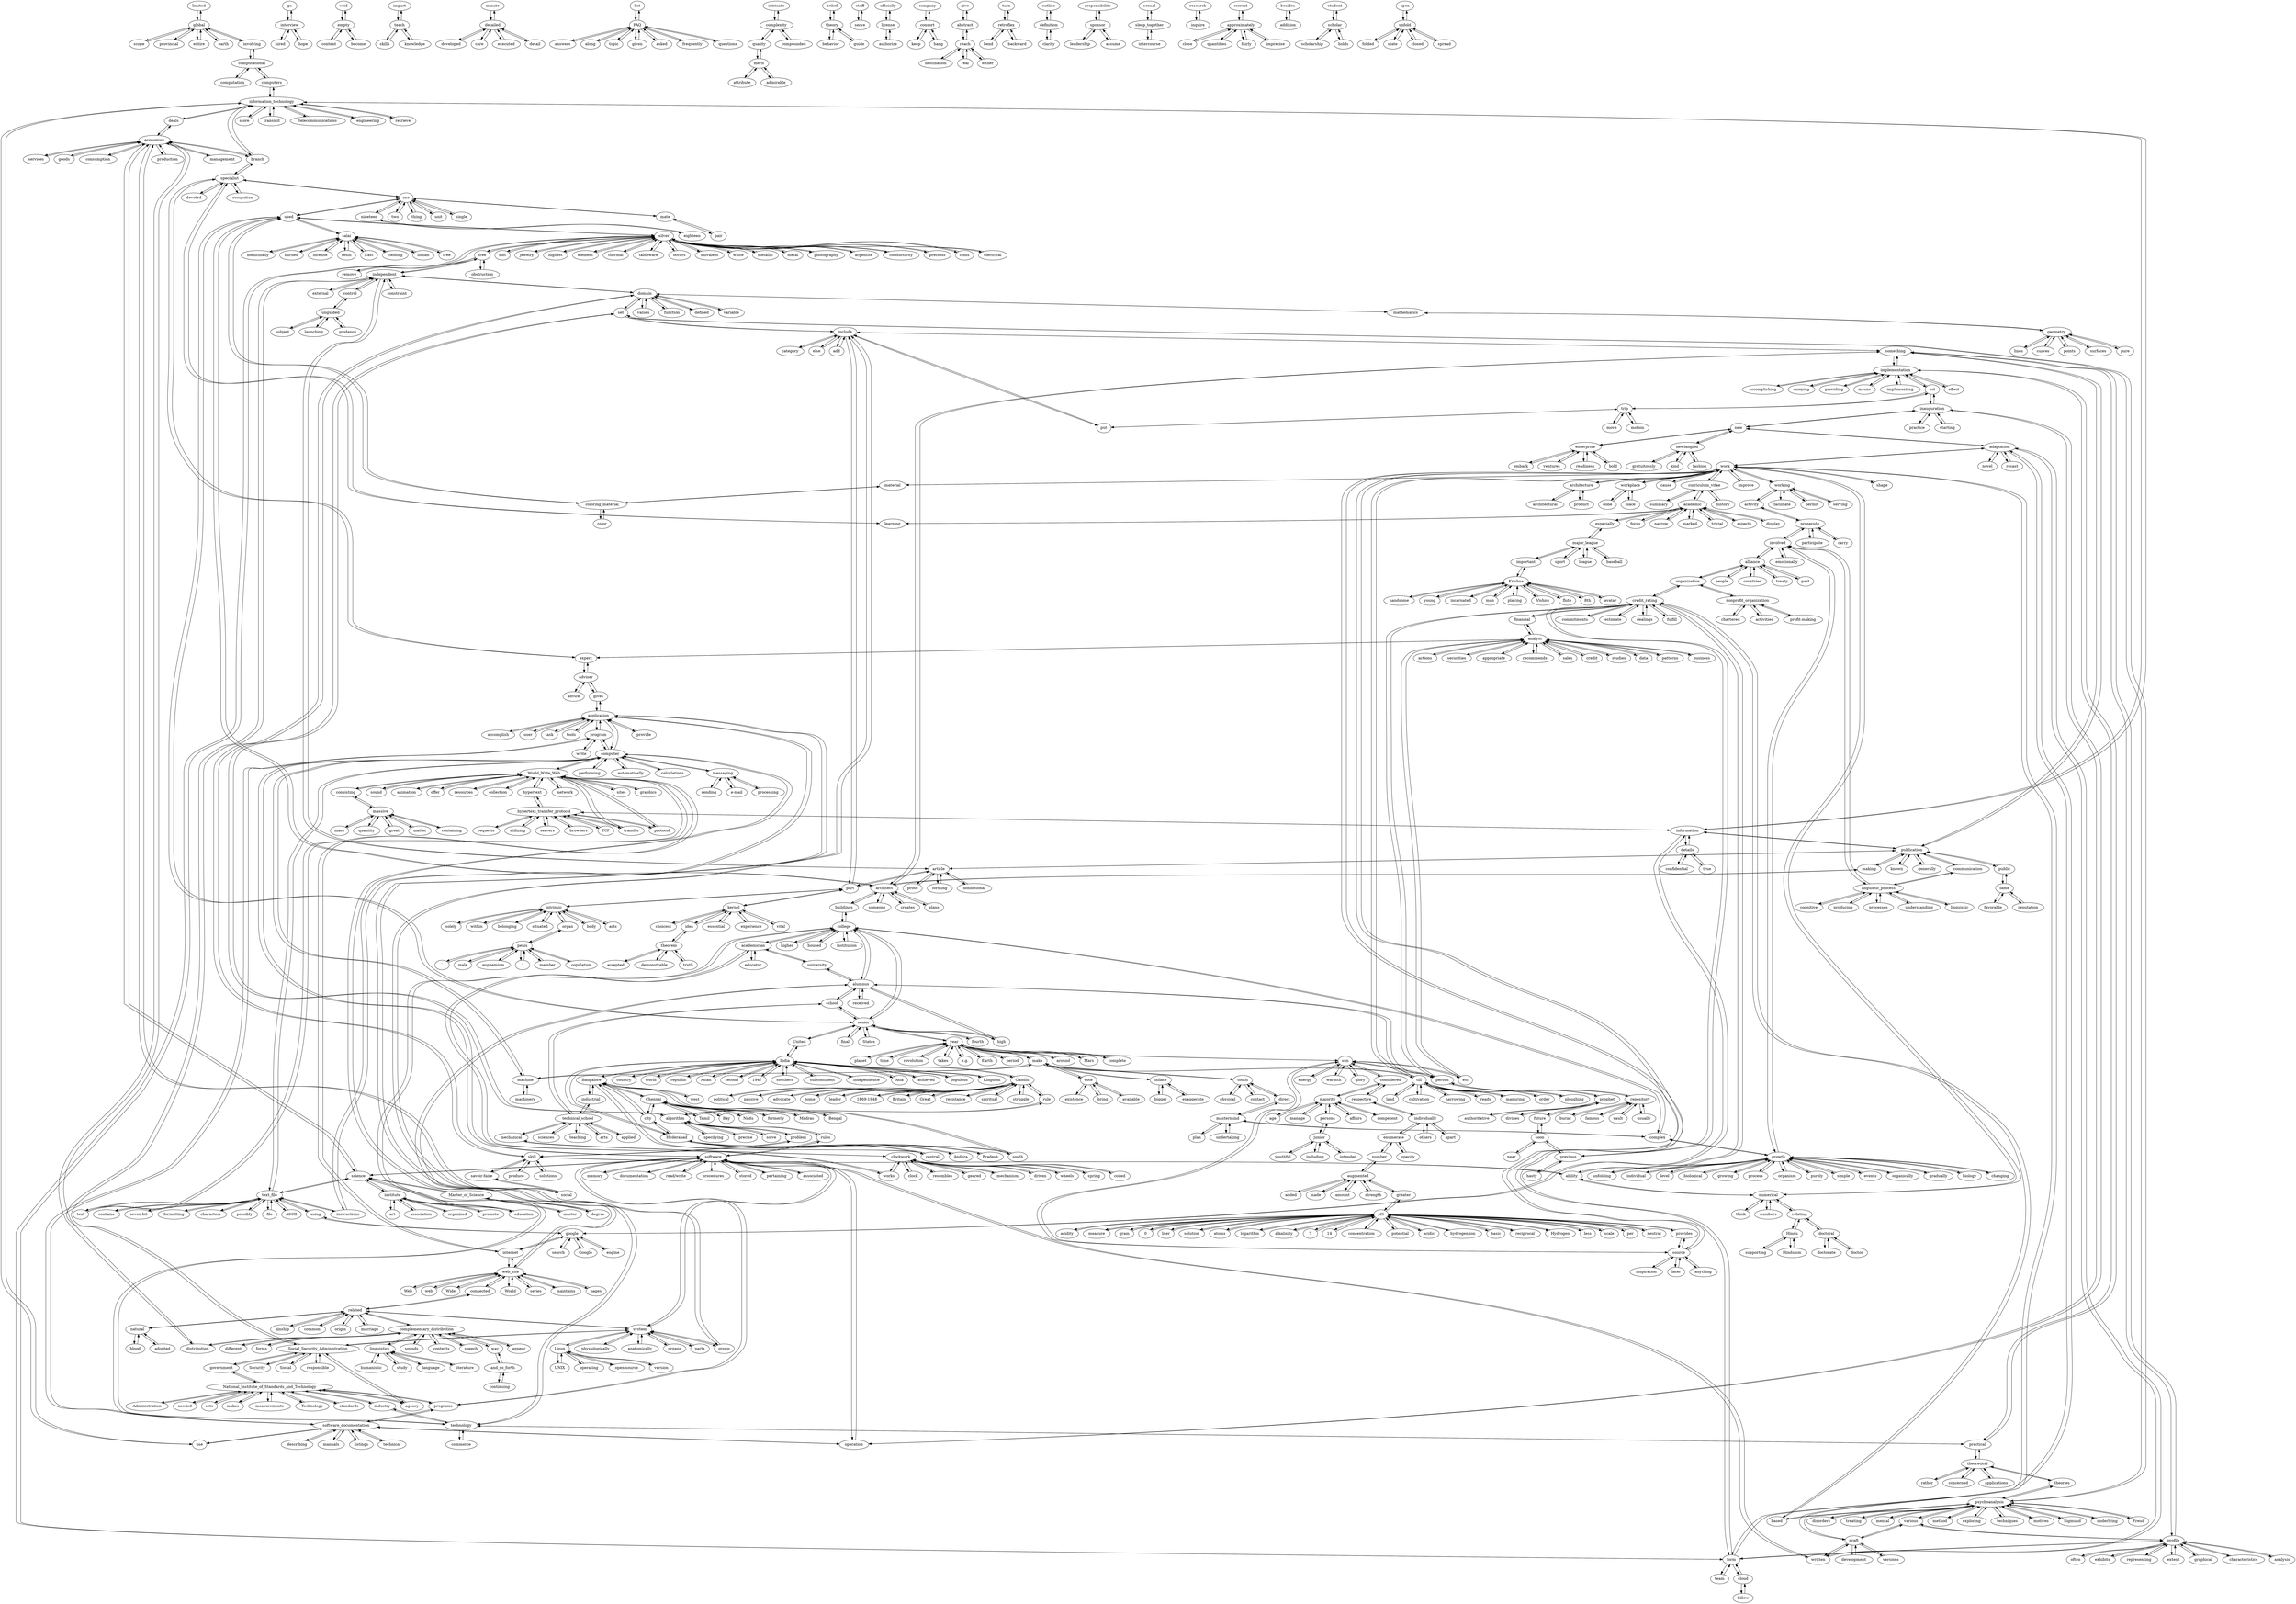 strict digraph  {
limited;
Madras;
global;
resistance;
Bengal;
obstruction;
browsers;
computation;
go;
devoted;
Chennai;
disorders;
producing;
concerned;
young;
0;
program;
teaching;
include;
resources;
activities;
belonging;
liter;
copulation;
confidential;
void;
impart;
focus;
embark;
divines;
minute;
treating;
"`";
school;
"open-source";
level;
skills;
list;
solution;
standards;
deals;
humanistic;
Master_of_Science;
team;
biological;
ASCII;
spiritual;
revolution;
direct;
intricate;
second;
East;
situated;
belief;
appear;
clock;
sun;
business;
version;
new;
staff;
officially;
public;
body;
specialist;
degree;
inauguration;
answers;
atoms;
baseball;
others;
along;
sending;
great;
Security;
ventures;
involved;
study;
economics;
experience;
credit;
amount;
social;
usually;
narrow;
studies;
authorize;
Hindu;
manage;
marked;
1947;
tools;
estimate;
cloud;
use;
takes;
working;
contains;
two;
cultivation;
memory;
scope;
harrowing;
theoretical;
company;
problem;
academician;
dealings;
carrying;
penis;
nineteen;
logarithm;
high;
consort;
science;
salai;
theories;
recast;
values;
resembles;
growing;
fulfill;
male;
numbers;
control;
computers;
"e.g.";
give;
process;
attribute;
organized;
incarnated;
topic;
ready;
nonfictional;
something;
Hinduism;
destination;
provincial;
respective;
complementary_distribution;
turn;
provide;
acts;
machine;
till;
vital;
pure;
interview;
profile;
product;
plans;
information;
advice;
southern;
different;
collection;
applications;
produce;
blood;
data;
man;
readiness;
natural;
outline;
adviser;
hasty;
documentation;
lines;
yielding;
element;
rather;
complexity;
responsibility;
specifying;
Linux;
playing;
euphemism;
serving;
developed;
hypertext;
move;
soon;
thermal;
alliance;
including;
existence;
linguistics;
group;
exhibits;
forms;
production;
World;
Tamil;
someone;
"savoir-faire";
greater;
entire;
alkalinity;
material;
Bay;
Social;
manuring;
silver;
bigger;
instructions;
undertaking;
university;
exaggerate;
India;
tableware;
subcontinent;
"read/write";
truth;
gratuitously;
physiologically;
individually;
burial;
domain;
financial;
mental;
independent;
series;
energy;
idea;
related;
Vishnu;
clockwork;
vote;
used;
sponsor;
year;
operation;
summary;
sexual;
intended;
category;
accomplish;
network;
"'";
quality;
research;
content;
method;
mate;
7;
internet;
cause;
correct;
independence;
common;
occurs;
theory;
housed;
maintains;
free;
geared;
struggle;
besides;
univalent;
put;
teach;
care;
definition;
bring;
language;
geometry;
prophet;
listings;
keep;
motion;
thing;
place;
massive;
transfer;
facilitate;
think;
south;
permit;
origin;
industrial;
student;
Administration;
number;
Asia;
one;
Indian;
done;
adopted;
enumerate;
carry;
sounds;
clarity;
open;
city;
given;
management;
publication;
achieved;
system;
approximately;
needed;
patterns;
draft;
calculations;
master;
inflate;
final;
store;
gives;
exploring;
serve;
part;
coloring_material;
unguided;
representing;
white;
specify;
kind;
14;
tree;
matter;
future;
architect;
doctorate;
providing;
anatomically;
fashion;
curves;
buildings;
concentration;
organs;
affairs;
strength;
newfangled;
person;
responsible;
mechanism;
metallic;
majority;
potential;
educator;
transmit;
populous;
techniques;
hypertext_transfer_protocol;
Nadu;
added;
medicinally;
flute;
reach;
hired;
connected;
Gandhi;
National_Institute_of_Standards_and_Technology;
billow;
services;
intrinsic;
pages;
known;
major_league;
Google;
especially;
considered;
supporting;
later;
metal;
order;
points;
linguistic_process;
Earth;
senior;
scholarship;
organism;
technical;
favorable;
precise;
Web;
technical_school;
text;
merit;
sites;
purely;
executed;
solutions;
participate;
earth;
trivial;
occupation;
Kingdom;
promote;
based;
knowledge;
implementation;
guidance;
folded;
state;
analyst;
hope;
prosecute;
"profit-making";
compounded;
means;
bend;
photography;
famous;
acidic;
procedures;
burned;
processes;
organ;
countries;
Pradesh;
remove;
consisting;
stored;
architecture;
activity;
argentite;
creates;
kernel;
set;
art;
"hydrogen-ion";
computer;
college;
information_technology;
close;
sport;
conductivity;
surfaces;
practice;
expert;
commitments;
TCP;
written;
various;
closed;
marriage;
Bangalore;
available;
ability;
institution;
subject;
implementing;
UNIX;
unfold;
competent;
article;
precious;
understanding;
holds;
improve;
league;
license;
solely;
parts;
incense;
etc;
workplace;
vault;
requests;
asked;
extent;
simple;
period;
"seven-bit";
adaptation;
alumnus;
pH;
telecommunications;
arts;
ploughing;
treaty;
addition;
west;
political;
spread;
motives;
basic;
linguistic;
utilizing;
warmth;
empty;
engine;
graphical;
received;
quantities;
search;
else;
external;
graphics;
applied;
commerce;
novel;
reciprocal;
contexts;
admirable;
engineering;
institute;
near;
formatting;
behavior;
country;
guide;
youthful;
characteristics;
eighteen;
Hydrogen;
prose;
choicest;
technology;
fame;
containing;
education;
doctor;
inquire;
make;
FAQ;
member;
complex;
speech;
physical;
events;
higher;
development;
fairly;
literature;
emotionally;
numerical;
hang;
effect;
driven;
persons;
chartered;
user;
characters;
frequently;
wheels;
organically;
task;
programs;
sleep_together;
agency;
analysis;
States;
academic;
contact;
solve;
machinery;
sets;
Sigmund;
organization;
kinship;
United;
protocol;
coins;
less;
sound;
actions;
shape;
underlying;
questions;
world;
touch;
skill;
previous;
web;
doctoral;
sciences;
web_site;
passive;
source;
add;
animation;
association;
theorem;
electrical;
"8th";
real;
Krishna;
pact;
aspects;
around;
government;
rules;
advocate;
possibly;
makes;
using;
accepted;
color;
apart;
cognitive;
performing;
resin;
securities;
history;
either;
become;
works;
soft;
essential;
making;
pertaining;
google;
learning;
people;
spring;
curriculum_vitae;
growth;
Mars;
home;
gradually;
scale;
describing;
jewelry;
fourth;
measurements;
per;
backward;
"e-mail";
unit;
provides;
leader;
avatar;
nonprofit_organization;
biology;
bold;
repository;
processing;
continuing;
accomplishing;
software_documentation;
leadership;
architectural;
relating;
Hyderabad;
changing;
goods;
central;
consumption;
anything;
constraint;
industry;
practical;
involving;
coiled;
act;
messaging;
automatically;
software;
"1869-1948";
computational;
formerly;
communication;
within;
demonstrable;
servers;
pair;
appropriate;
retrieve;
often;
credit_rating;
retroflex;
Andhra;
way;
inspiration;
launching;
function;
recommends;
complete;
form;
offer;
forming;
Freud;
neutral;
highest;
true;
junior;
handsome;
made;
operating;
glory;
versions;
planet;
Britain;
distribution;
display;
detailed;
unfolding;
associated;
acidity;
defined;
abstract;
measure;
sales;
single;
file;
plan;
work;
psychoanalysis;
trip;
gram;
and_so_forth;
authoritative;
Social_Security_Administration;
generally;
detail;
application;
reputation;
republic;
details;
branch;
mathematics;
manuals;
Wide;
Great;
text_file;
enterprise;
important;
Technology;
mechanical;
variable;
mastermind;
scholar;
land;
individual;
intercourse;
algorithm;
World_Wide_Web;
assume;
starting;
age;
rule;
write;
mass;
Asian;
time;
quantity;
imprecise;
augmented;
limited -> global;
Madras -> Chennai;
global -> limited;
global -> provincial;
global -> involving;
global -> scope;
global -> earth;
global -> entire;
resistance -> Gandhi;
Bengal -> Chennai;
obstruction -> free;
browsers -> hypertext_transfer_protocol;
computation -> computational;
go -> interview;
devoted -> specialist;
Chennai -> city;
Chennai -> formerly;
Chennai -> Madras;
Chennai -> Bay;
Chennai -> Bangalore;
Chennai -> Bengal;
Chennai -> Tamil;
Chennai -> Nadu;
disorders -> psychoanalysis;
producing -> linguistic_process;
concerned -> theoretical;
young -> Krishna;
0 -> pH;
program -> write;
program -> application;
program -> computer;
program -> software_documentation;
teaching -> technical_school;
include -> category;
include -> set;
include -> group;
include -> else;
include -> add;
include -> part;
include -> something;
include -> put;
resources -> World_Wide_Web;
activities -> nonprofit_organization;
belonging -> intrinsic;
liter -> pH;
copulation -> penis;
confidential -> details;
void -> empty;
impart -> teach;
focus -> academic;
embark -> enterprise;
divines -> prophet;
minute -> detailed;
treating -> psychoanalysis;
"`" -> penis;
school -> technical_school;
school -> senior;
school -> alumnus;
"open-source" -> Linux;
level -> growth;
skills -> teach;
list -> FAQ;
solution -> pH;
standards -> National_Institute_of_Standards_and_Technology;
deals -> economics;
deals -> information_technology;
humanistic -> linguistics;
Master_of_Science -> science;
Master_of_Science -> master;
Master_of_Science -> degree;
team -> form;
biological -> growth;
ASCII -> text_file;
spiritual -> Gandhi;
revolution -> year;
direct -> touch;
direct -> mastermind;
intricate -> complexity;
second -> India;
East -> salai;
situated -> intrinsic;
belief -> theory;
appear -> complementary_distribution;
clock -> clockwork;
sun -> glory;
sun -> etc;
sun -> considered;
sun -> energy;
sun -> person;
sun -> source;
sun -> year;
sun -> warmth;
business -> analyst;
version -> Linux;
new -> newfangled;
new -> inauguration;
new -> adaptation;
new -> enterprise;
staff -> serve;
officially -> license;
public -> publication;
public -> fame;
body -> intrinsic;
specialist -> devoted;
specialist -> learning;
specialist -> expert;
specialist -> one;
specialist -> branch;
specialist -> occupation;
degree -> Master_of_Science;
degree -> alumnus;
inauguration -> new;
inauguration -> operation;
inauguration -> practice;
inauguration -> starting;
inauguration -> act;
answers -> FAQ;
atoms -> pH;
baseball -> major_league;
others -> individually;
along -> FAQ;
sending -> messaging;
great -> massive;
Security -> Social_Security_Administration;
ventures -> enterprise;
involved -> prosecute;
involved -> alliance;
involved -> emotionally;
involved -> growth;
involved -> linguistic_process;
study -> linguistics;
economics -> management;
economics -> consumption;
economics -> science;
economics -> deals;
economics -> production;
economics -> goods;
economics -> branch;
economics -> social;
economics -> services;
economics -> distribution;
experience -> kernel;
credit -> analyst;
amount -> augmented;
social -> economics;
social -> "savoir-faire";
usually -> repository;
narrow -> academic;
studies -> analyst;
authorize -> license;
Hindu -> supporting;
Hindu -> relating;
Hindu -> Hinduism;
manage -> majority;
marked -> academic;
1947 -> India;
tools -> application;
estimate -> credit_rating;
cloud -> form;
cloud -> billow;
use -> information_technology;
use -> software_documentation;
takes -> year;
working -> serving;
working -> permit;
working -> work;
working -> facilitate;
working -> activity;
contains -> text_file;
two -> one;
cultivation -> till;
memory -> software;
scope -> global;
harrowing -> till;
theoretical -> rather;
theoretical -> applications;
theoretical -> concerned;
theoretical -> practical;
theoretical -> theories;
company -> consort;
problem -> skill;
problem -> algorithm;
academician -> university;
academician -> works;
academician -> college;
academician -> educator;
dealings -> credit_rating;
carrying -> implementation;
penis -> euphemism;
penis -> "`";
penis -> "'";
penis -> organ;
penis -> member;
penis -> copulation;
penis -> male;
nineteen -> eighteen;
nineteen -> one;
logarithm -> pH;
high -> senior;
high -> alumnus;
consort -> company;
consort -> hang;
consort -> keep;
science -> text_file;
science -> institute;
science -> economics;
science -> Master_of_Science;
science -> technology;
science -> software;
salai -> used;
salai -> medicinally;
salai -> tree;
salai -> yielding;
salai -> incense;
salai -> Indian;
salai -> resin;
salai -> burned;
salai -> East;
theories -> psychoanalysis;
theories -> theoretical;
recast -> adaptation;
values -> domain;
resembles -> clockwork;
growing -> growth;
fulfill -> credit_rating;
male -> penis;
numbers -> numerical;
control -> independent;
control -> unguided;
computers -> computational;
computers -> information_technology;
"e.g." -> year;
give -> abstract;
process -> growth;
attribute -> merit;
organized -> institute;
incarnated -> Krishna;
topic -> FAQ;
ready -> till;
nonfictional -> article;
something -> profile;
something -> implementation;
something -> include;
something -> architect;
something -> publication;
Hinduism -> Hindu;
destination -> reach;
provincial -> global;
respective -> individually;
respective -> considered;
complementary_distribution -> linguistics;
complementary_distribution -> different;
complementary_distribution -> appear;
complementary_distribution -> contexts;
complementary_distribution -> related;
complementary_distribution -> forms;
complementary_distribution -> speech;
complementary_distribution -> way;
complementary_distribution -> distribution;
complementary_distribution -> sounds;
turn -> retroflex;
provide -> application;
acts -> intrinsic;
machine -> make;
machine -> computer;
machine -> machinery;
till -> land;
till -> ploughing;
till -> make;
till -> work;
till -> manuring;
till -> cultivation;
till -> ready;
till -> harrowing;
till -> order;
vital -> kernel;
pure -> geometry;
interview -> go;
interview -> hired;
interview -> hope;
profile -> graphical;
profile -> often;
profile -> form;
profile -> characteristics;
profile -> exhibits;
profile -> various;
profile -> something;
profile -> extent;
profile -> analysis;
profile -> representing;
product -> architecture;
plans -> architect;
information -> information_technology;
information -> details;
information -> google;
information -> publication;
information -> hypertext_transfer_protocol;
advice -> adviser;
southern -> India;
different -> complementary_distribution;
collection -> World_Wide_Web;
applications -> theoretical;
produce -> skill;
blood -> natural;
data -> analyst;
man -> Krishna;
readiness -> enterprise;
natural -> adopted;
natural -> blood;
natural -> related;
outline -> definition;
adviser -> advice;
adviser -> expert;
adviser -> gives;
hasty -> previous;
documentation -> software;
lines -> geometry;
yielding -> salai;
element -> silver;
rather -> theoretical;
complexity -> intricate;
complexity -> quality;
complexity -> compounded;
responsibility -> sponsor;
specifying -> algorithm;
Linux -> UNIX;
Linux -> version;
Linux -> operating;
Linux -> "open-source";
Linux -> system;
playing -> Krishna;
euphemism -> penis;
serving -> working;
developed -> detailed;
hypertext -> hypertext_transfer_protocol;
hypertext -> World_Wide_Web;
move -> trip;
soon -> near;
soon -> future;
soon -> previous;
thermal -> silver;
alliance -> pact;
alliance -> people;
alliance -> involved;
alliance -> countries;
alliance -> treaty;
alliance -> organization;
including -> junior;
existence -> vote;
linguistics -> study;
linguistics -> humanistic;
linguistics -> language;
linguistics -> literature;
linguistics -> complementary_distribution;
group -> include;
group -> system;
exhibits -> profile;
forms -> complementary_distribution;
production -> economics;
World -> web_site;
Tamil -> Chennai;
someone -> architect;
"savoir-faire" -> skill;
"savoir-faire" -> social;
greater -> pH;
greater -> augmented;
entire -> global;
alkalinity -> pH;
material -> work;
material -> coloring_material;
Bay -> Chennai;
Social -> Social_Security_Administration;
manuring -> till;
silver -> highest;
silver -> jewelry;
silver -> form;
silver -> precious;
silver -> photography;
silver -> coins;
silver -> metal;
silver -> tableware;
silver -> free;
silver -> element;
silver -> thermal;
silver -> used;
silver -> electrical;
silver -> univalent;
silver -> argentite;
silver -> white;
silver -> metallic;
silver -> soft;
silver -> occurs;
silver -> conductivity;
bigger -> inflate;
instructions -> application;
instructions -> text_file;
undertaking -> mastermind;
university -> academician;
university -> alumnus;
exaggerate -> inflate;
India -> Kingdom;
India -> Hyderabad;
India -> Asia;
India -> United;
India -> achieved;
India -> country;
India -> southern;
India -> 1947;
India -> subcontinent;
India -> second;
India -> republic;
India -> Gandhi;
India -> world;
India -> populous;
India -> Bangalore;
India -> independence;
India -> Asian;
tableware -> silver;
subcontinent -> India;
"read/write" -> software;
truth -> theorem;
gratuitously -> newfangled;
physiologically -> system;
individually -> respective;
individually -> enumerate;
individually -> apart;
individually -> others;
burial -> repository;
domain -> function;
domain -> independent;
domain -> set;
domain -> defined;
domain -> values;
domain -> variable;
domain -> mathematics;
domain -> skill;
financial -> credit_rating;
financial -> analyst;
mental -> psychoanalysis;
independent -> control;
independent -> domain;
independent -> constraint;
independent -> Social_Security_Administration;
independent -> free;
independent -> external;
independent -> article;
series -> web_site;
energy -> sun;
idea -> kernel;
idea -> theorem;
related -> origin;
related -> natural;
related -> complementary_distribution;
related -> system;
related -> marriage;
related -> common;
related -> connected;
related -> kinship;
Vishnu -> Krishna;
clockwork -> driven;
clockwork -> clock;
clockwork -> spring;
clockwork -> resembles;
clockwork -> mechanism;
clockwork -> geared;
clockwork -> coiled;
clockwork -> mechanical;
clockwork -> wheels;
clockwork -> works;
vote -> existence;
vote -> make;
vote -> available;
vote -> bring;
used -> salai;
used -> one;
used -> architect;
used -> coloring_material;
used -> senior;
used -> silver;
sponsor -> assume;
sponsor -> leadership;
sponsor -> responsibility;
year -> revolution;
year -> takes;
year -> "e.g.";
year -> sun;
year -> make;
year -> time;
year -> period;
year -> planet;
year -> complete;
year -> Mars;
year -> Earth;
year -> senior;
year -> around;
operation -> inauguration;
operation -> software_documentation;
operation -> software;
summary -> curriculum_vitae;
sexual -> sleep_together;
intended -> junior;
category -> include;
accomplish -> application;
network -> World_Wide_Web;
"'" -> penis;
quality -> complexity;
quality -> merit;
research -> inquire;
content -> empty;
method -> psychoanalysis;
mate -> pair;
mate -> one;
7 -> pH;
internet -> web_site;
internet -> google;
internet -> World_Wide_Web;
cause -> work;
correct -> approximately;
independence -> India;
common -> related;
occurs -> silver;
theory -> belief;
theory -> behavior;
theory -> guide;
housed -> college;
maintains -> web_site;
free -> obstruction;
free -> remove;
free -> silver;
free -> independent;
geared -> clockwork;
struggle -> Gandhi;
besides -> addition;
univalent -> silver;
put -> include;
put -> trip;
teach -> skills;
teach -> knowledge;
teach -> impart;
care -> detailed;
definition -> clarity;
definition -> outline;
bring -> vote;
language -> linguistics;
geometry -> surfaces;
geometry -> lines;
geometry -> curves;
geometry -> points;
geometry -> pure;
geometry -> mathematics;
prophet -> authoritative;
prophet -> person;
prophet -> divines;
prophet -> future;
listings -> software_documentation;
keep -> consort;
motion -> trip;
thing -> one;
place -> workplace;
massive -> great;
massive -> containing;
massive -> matter;
massive -> mass;
massive -> consisting;
massive -> quantity;
transfer -> hypertext_transfer_protocol;
transfer -> World_Wide_Web;
facilitate -> working;
think -> numerical;
south -> Hyderabad;
south -> Bangalore;
permit -> working;
origin -> related;
industrial -> technical_school;
industrial -> Bangalore;
student -> scholar;
Administration -> National_Institute_of_Standards_and_Technology;
number -> enumerate;
number -> augmented;
Asia -> India;
one -> specialist;
one -> used;
one -> two;
one -> thing;
one -> single;
one -> mate;
one -> nineteen;
one -> unit;
Indian -> salai;
done -> workplace;
adopted -> natural;
enumerate -> individually;
enumerate -> number;
enumerate -> specify;
carry -> prosecute;
sounds -> complementary_distribution;
clarity -> definition;
open -> unfold;
city -> Hyderabad;
city -> Bangalore;
city -> Chennai;
given -> FAQ;
management -> economics;
publication -> information;
publication -> communication;
publication -> generally;
publication -> something;
publication -> making;
publication -> known;
publication -> article;
publication -> public;
achieved -> India;
system -> group;
system -> Social_Security_Administration;
system -> organs;
system -> related;
system -> parts;
system -> Linux;
system -> physiologically;
system -> anatomically;
system -> software;
approximately -> fairly;
approximately -> imprecise;
approximately -> correct;
approximately -> quantities;
approximately -> close;
needed -> National_Institute_of_Standards_and_Technology;
patterns -> analyst;
draft -> development;
draft -> written;
draft -> work;
draft -> various;
draft -> versions;
calculations -> computer;
master -> Master_of_Science;
inflate -> make;
inflate -> bigger;
inflate -> exaggerate;
final -> senior;
store -> information_technology;
gives -> adviser;
gives -> application;
exploring -> psychoanalysis;
serve -> staff;
part -> kernel;
part -> include;
part -> intrinsic;
part -> article;
coloring_material -> color;
coloring_material -> material;
coloring_material -> used;
unguided -> control;
unguided -> guidance;
unguided -> launching;
unguided -> subject;
representing -> profile;
white -> silver;
specify -> enumerate;
kind -> newfangled;
14 -> pH;
tree -> salai;
matter -> massive;
future -> prophet;
future -> soon;
architect -> buildings;
architect -> someone;
architect -> plans;
architect -> creates;
architect -> used;
architect -> something;
architect -> making;
doctorate -> doctoral;
providing -> implementation;
anatomically -> system;
fashion -> newfangled;
curves -> geometry;
buildings -> architect;
buildings -> college;
concentration -> pH;
organs -> system;
affairs -> majority;
strength -> augmented;
newfangled -> new;
newfangled -> kind;
newfangled -> fashion;
newfangled -> gratuitously;
person -> credit_rating;
person -> prophet;
person -> alumnus;
person -> repository;
person -> sun;
responsible -> Social_Security_Administration;
mechanism -> clockwork;
metallic -> silver;
majority -> affairs;
majority -> considered;
majority -> age;
majority -> manage;
majority -> persons;
majority -> competent;
potential -> pH;
educator -> academician;
transmit -> information_technology;
populous -> India;
techniques -> psychoanalysis;
hypertext_transfer_protocol -> information;
hypertext_transfer_protocol -> protocol;
hypertext_transfer_protocol -> transfer;
hypertext_transfer_protocol -> hypertext;
hypertext_transfer_protocol -> TCP;
hypertext_transfer_protocol -> servers;
hypertext_transfer_protocol -> browsers;
hypertext_transfer_protocol -> requests;
hypertext_transfer_protocol -> utilizing;
Nadu -> Chennai;
added -> augmented;
medicinally -> salai;
flute -> Krishna;
reach -> real;
reach -> abstract;
reach -> destination;
reach -> either;
hired -> interview;
connected -> web_site;
connected -> related;
Gandhi -> Great;
Gandhi -> spiritual;
Gandhi -> India;
Gandhi -> advocate;
Gandhi -> political;
Gandhi -> resistance;
Gandhi -> rule;
Gandhi -> passive;
Gandhi -> Britain;
Gandhi -> struggle;
Gandhi -> home;
Gandhi -> "1869-1948";
Gandhi -> leader;
National_Institute_of_Standards_and_Technology -> measurements;
National_Institute_of_Standards_and_Technology -> programs;
National_Institute_of_Standards_and_Technology -> Technology;
National_Institute_of_Standards_and_Technology -> government;
National_Institute_of_Standards_and_Technology -> agency;
National_Institute_of_Standards_and_Technology -> Administration;
National_Institute_of_Standards_and_Technology -> standards;
National_Institute_of_Standards_and_Technology -> needed;
National_Institute_of_Standards_and_Technology -> sets;
National_Institute_of_Standards_and_Technology -> makes;
National_Institute_of_Standards_and_Technology -> industry;
billow -> cloud;
services -> economics;
intrinsic -> body;
intrinsic -> belonging;
intrinsic -> within;
intrinsic -> organ;
intrinsic -> acts;
intrinsic -> part;
intrinsic -> solely;
intrinsic -> situated;
pages -> web_site;
known -> publication;
major_league -> league;
major_league -> sport;
major_league -> baseball;
major_league -> especially;
major_league -> important;
Google -> google;
especially -> major_league;
especially -> academic;
considered -> majority;
considered -> respective;
considered -> sun;
supporting -> Hindu;
later -> source;
metal -> silver;
order -> till;
points -> geometry;
linguistic_process -> processes;
linguistic_process -> cognitive;
linguistic_process -> involved;
linguistic_process -> understanding;
linguistic_process -> communication;
linguistic_process -> linguistic;
linguistic_process -> producing;
Earth -> year;
senior -> States;
senior -> school;
senior -> United;
senior -> high;
senior -> used;
senior -> college;
senior -> fourth;
senior -> year;
senior -> final;
scholarship -> scholar;
organism -> growth;
technical -> software_documentation;
favorable -> fame;
precise -> algorithm;
Web -> web_site;
technical_school -> applied;
technical_school -> school;
technical_school -> industrial;
technical_school -> arts;
technical_school -> sciences;
technical_school -> mechanical;
technical_school -> teaching;
text -> text_file;
text -> World_Wide_Web;
merit -> attribute;
merit -> quality;
merit -> admirable;
sites -> World_Wide_Web;
purely -> growth;
executed -> detailed;
solutions -> skill;
participate -> prosecute;
earth -> global;
trivial -> academic;
occupation -> specialist;
Kingdom -> India;
promote -> institute;
based -> credit_rating;
based -> psychoanalysis;
knowledge -> teach;
implementation -> accomplishing;
implementation -> means;
implementation -> effect;
implementation -> practical;
implementation -> implementing;
implementation -> carrying;
implementation -> something;
implementation -> act;
implementation -> providing;
guidance -> unguided;
folded -> unfold;
state -> unfold;
analyst -> recommends;
analyst -> financial;
analyst -> business;
analyst -> expert;
analyst -> credit;
analyst -> data;
analyst -> etc;
analyst -> sales;
analyst -> actions;
analyst -> securities;
analyst -> patterns;
analyst -> appropriate;
analyst -> studies;
hope -> interview;
prosecute -> carry;
prosecute -> involved;
prosecute -> activity;
prosecute -> participate;
"profit-making" -> nonprofit_organization;
compounded -> complexity;
means -> implementation;
bend -> retroflex;
photography -> silver;
famous -> repository;
acidic -> pH;
procedures -> software;
burned -> salai;
processes -> linguistic_process;
organ -> penis;
organ -> intrinsic;
countries -> alliance;
Pradesh -> Hyderabad;
remove -> free;
consisting -> massive;
consisting -> World_Wide_Web;
stored -> software;
architecture -> product;
architecture -> work;
architecture -> architectural;
activity -> prosecute;
activity -> working;
argentite -> silver;
creates -> architect;
kernel -> choicest;
kernel -> vital;
kernel -> experience;
kernel -> idea;
kernel -> part;
kernel -> essential;
set -> domain;
set -> include;
set -> psychoanalysis;
set -> algorithm;
art -> institute;
"hydrogen-ion" -> pH;
computer -> text_file;
computer -> World_Wide_Web;
computer -> web_site;
computer -> performing;
computer -> machine;
computer -> application;
computer -> program;
computer -> calculations;
computer -> messaging;
computer -> automatically;
computer -> software;
college -> buildings;
college -> housed;
college -> academician;
college -> complex;
college -> alumnus;
college -> senior;
college -> education;
college -> institution;
college -> higher;
information_technology -> information;
information_technology -> use;
information_technology -> retrieve;
information_technology -> computers;
information_technology -> deals;
information_technology -> engineering;
information_technology -> branch;
information_technology -> transmit;
information_technology -> telecommunications;
information_technology -> store;
close -> approximately;
sport -> major_league;
conductivity -> silver;
surfaces -> geometry;
practice -> inauguration;
expert -> specialist;
expert -> analyst;
expert -> adviser;
commitments -> credit_rating;
TCP -> hypertext_transfer_protocol;
written -> draft;
written -> adaptation;
written -> software;
various -> profile;
various -> draft;
various -> psychoanalysis;
closed -> unfold;
marriage -> related;
Bangalore -> city;
Bangalore -> industrial;
Bangalore -> central;
Bangalore -> west;
Bangalore -> India;
Bangalore -> Chennai;
Bangalore -> south;
available -> vote;
ability -> credit_rating;
ability -> skill;
ability -> numerical;
institution -> college;
subject -> unguided;
implementing -> implementation;
UNIX -> Linux;
unfold -> folded;
unfold -> state;
unfold -> spread;
unfold -> open;
unfold -> closed;
competent -> majority;
article -> independent;
article -> publication;
article -> forming;
article -> part;
article -> nonfictional;
article -> prose;
precious -> silver;
understanding -> linguistic_process;
holds -> scholar;
improve -> work;
league -> major_league;
license -> authorize;
license -> officially;
solely -> intrinsic;
parts -> system;
incense -> salai;
etc -> sun;
etc -> analyst;
workplace -> place;
workplace -> work;
workplace -> done;
vault -> repository;
requests -> hypertext_transfer_protocol;
asked -> FAQ;
extent -> profile;
simple -> growth;
period -> year;
"seven-bit" -> text_file;
adaptation -> novel;
adaptation -> form;
adaptation -> recast;
adaptation -> work;
adaptation -> written;
adaptation -> new;
alumnus -> received;
alumnus -> school;
alumnus -> degree;
alumnus -> university;
alumnus -> high;
alumnus -> person;
alumnus -> college;
pH -> acidity;
pH -> less;
pH -> measure;
pH -> concentration;
pH -> scale;
pH -> per;
pH -> 0;
pH -> potential;
pH -> provides;
pH -> basic;
pH -> acidic;
pH -> "hydrogen-ion";
pH -> liter;
pH -> greater;
pH -> alkalinity;
pH -> atoms;
pH -> neutral;
pH -> logarithm;
pH -> 14;
pH -> reciprocal;
pH -> solution;
pH -> 7;
pH -> gram;
pH -> Hydrogen;
telecommunications -> information_technology;
arts -> technical_school;
ploughing -> till;
treaty -> alliance;
addition -> besides;
west -> Bangalore;
political -> Gandhi;
spread -> unfold;
motives -> psychoanalysis;
basic -> pH;
linguistic -> linguistic_process;
utilizing -> hypertext_transfer_protocol;
warmth -> sun;
empty -> content;
empty -> become;
empty -> void;
engine -> google;
graphical -> profile;
received -> alumnus;
quantities -> approximately;
search -> google;
else -> include;
external -> independent;
graphics -> World_Wide_Web;
applied -> technical_school;
commerce -> technology;
novel -> adaptation;
reciprocal -> pH;
contexts -> complementary_distribution;
admirable -> merit;
engineering -> information_technology;
institute -> education;
institute -> art;
institute -> science;
institute -> organized;
institute -> promote;
institute -> association;
near -> soon;
formatting -> text_file;
behavior -> theory;
country -> India;
guide -> theory;
youthful -> junior;
characteristics -> profile;
eighteen -> nineteen;
Hydrogen -> pH;
prose -> article;
choicest -> kernel;
technology -> practical;
technology -> science;
technology -> industry;
technology -> application;
technology -> commerce;
fame -> reputation;
fame -> public;
fame -> favorable;
containing -> massive;
education -> institute;
education -> college;
doctor -> doctoral;
inquire -> research;
make -> till;
make -> machine;
make -> vote;
make -> year;
make -> touch;
make -> inflate;
FAQ -> given;
FAQ -> list;
FAQ -> answers;
FAQ -> topic;
FAQ -> questions;
FAQ -> frequently;
FAQ -> along;
FAQ -> asked;
member -> penis;
complex -> college;
complex -> growth;
complex -> mastermind;
speech -> complementary_distribution;
physical -> touch;
events -> growth;
higher -> college;
development -> draft;
fairly -> approximately;
literature -> linguistics;
emotionally -> involved;
numerical -> relating;
numerical -> ability;
numerical -> work;
numerical -> numbers;
numerical -> think;
hang -> consort;
effect -> implementation;
driven -> clockwork;
persons -> majority;
persons -> junior;
chartered -> nonprofit_organization;
user -> application;
characters -> text_file;
frequently -> FAQ;
wheels -> clockwork;
organically -> growth;
task -> application;
programs -> National_Institute_of_Standards_and_Technology;
programs -> software_documentation;
programs -> software;
sleep_together -> sexual;
sleep_together -> intercourse;
agency -> Social_Security_Administration;
agency -> National_Institute_of_Standards_and_Technology;
analysis -> profile;
States -> senior;
academic -> aspects;
academic -> especially;
academic -> curriculum_vitae;
academic -> focus;
academic -> marked;
academic -> learning;
academic -> narrow;
academic -> trivial;
academic -> display;
contact -> touch;
solve -> algorithm;
machinery -> machine;
sets -> National_Institute_of_Standards_and_Technology;
Sigmund -> psychoanalysis;
organization -> credit_rating;
organization -> nonprofit_organization;
organization -> alliance;
kinship -> related;
United -> senior;
United -> India;
protocol -> hypertext_transfer_protocol;
protocol -> World_Wide_Web;
coins -> silver;
less -> pH;
sound -> World_Wide_Web;
actions -> analyst;
shape -> work;
underlying -> psychoanalysis;
questions -> FAQ;
world -> India;
touch -> make;
touch -> contact;
touch -> direct;
touch -> physical;
skill -> domain;
skill -> "savoir-faire";
skill -> ability;
skill -> produce;
skill -> solutions;
skill -> problem;
previous -> hasty;
previous -> credit_rating;
previous -> soon;
web -> web_site;
doctoral -> doctorate;
doctoral -> relating;
doctoral -> doctor;
sciences -> technical_school;
web_site -> Web;
web_site -> Wide;
web_site -> web;
web_site -> series;
web_site -> maintains;
web_site -> computer;
web_site -> connected;
web_site -> internet;
web_site -> World;
web_site -> pages;
passive -> Gandhi;
source -> later;
source -> anything;
source -> sun;
source -> work;
source -> provides;
source -> inspiration;
add -> include;
animation -> World_Wide_Web;
association -> institute;
theorem -> demonstrable;
theorem -> accepted;
theorem -> idea;
theorem -> truth;
electrical -> silver;
"8th" -> Krishna;
real -> reach;
Krishna -> handsome;
Krishna -> "8th";
Krishna -> flute;
Krishna -> young;
Krishna -> Vishnu;
Krishna -> important;
Krishna -> avatar;
Krishna -> incarnated;
Krishna -> playing;
Krishna -> man;
pact -> alliance;
aspects -> academic;
around -> year;
government -> Social_Security_Administration;
government -> National_Institute_of_Standards_and_Technology;
rules -> algorithm;
rules -> software;
advocate -> Gandhi;
possibly -> text_file;
makes -> National_Institute_of_Standards_and_Technology;
using -> text_file;
using -> google;
accepted -> theorem;
color -> coloring_material;
apart -> individually;
cognitive -> linguistic_process;
performing -> computer;
resin -> salai;
securities -> analyst;
history -> curriculum_vitae;
either -> reach;
become -> empty;
works -> academician;
works -> clockwork;
soft -> silver;
essential -> kernel;
making -> architect;
making -> publication;
pertaining -> software;
google -> engine;
google -> information;
google -> search;
google -> Google;
google -> internet;
google -> using;
learning -> specialist;
learning -> academic;
people -> alliance;
spring -> clockwork;
curriculum_vitae -> academic;
curriculum_vitae -> work;
curriculum_vitae -> history;
curriculum_vitae -> summary;
growth -> biology;
growth -> unfolding;
growth -> organically;
growth -> individual;
growth -> level;
growth -> process;
growth -> involved;
growth -> gradually;
growth -> purely;
growth -> complex;
growth -> changing;
growth -> growing;
growth -> biological;
growth -> organism;
growth -> events;
growth -> simple;
Mars -> year;
home -> Gandhi;
gradually -> growth;
scale -> pH;
describing -> software_documentation;
jewelry -> silver;
fourth -> senior;
measurements -> National_Institute_of_Standards_and_Technology;
per -> pH;
backward -> retroflex;
"e-mail" -> messaging;
unit -> one;
provides -> source;
provides -> pH;
leader -> Gandhi;
avatar -> Krishna;
nonprofit_organization -> activities;
nonprofit_organization -> chartered;
nonprofit_organization -> "profit-making";
nonprofit_organization -> organization;
biology -> growth;
bold -> enterprise;
repository -> usually;
repository -> burial;
repository -> vault;
repository -> famous;
repository -> person;
processing -> messaging;
continuing -> and_so_forth;
accomplishing -> implementation;
software_documentation -> use;
software_documentation -> describing;
software_documentation -> programs;
software_documentation -> technical;
software_documentation -> manuals;
software_documentation -> listings;
software_documentation -> program;
software_documentation -> operation;
leadership -> sponsor;
architectural -> architecture;
relating -> Hindu;
relating -> doctoral;
relating -> numerical;
Hyderabad -> city;
Hyderabad -> central;
Hyderabad -> India;
Hyderabad -> Andhra;
Hyderabad -> Pradesh;
Hyderabad -> south;
changing -> growth;
goods -> economics;
central -> Hyderabad;
central -> Bangalore;
consumption -> economics;
anything -> source;
constraint -> independent;
industry -> technology;
industry -> National_Institute_of_Standards_and_Technology;
practical -> implementation;
practical -> technology;
practical -> theoretical;
involving -> computational;
involving -> global;
coiled -> clockwork;
act -> implementation;
act -> inauguration;
act -> trip;
messaging -> sending;
messaging -> computer;
messaging -> processing;
messaging -> "e-mail";
automatically -> computer;
software -> pertaining;
software -> associated;
software -> written;
software -> rules;
software -> science;
software -> documentation;
software -> system;
software -> stored;
software -> "read/write";
software -> computer;
software -> programs;
software -> memory;
software -> operation;
software -> procedures;
"1869-1948" -> Gandhi;
computational -> computers;
computational -> computation;
computational -> involving;
formerly -> Chennai;
communication -> publication;
communication -> linguistic_process;
within -> intrinsic;
demonstrable -> theorem;
servers -> hypertext_transfer_protocol;
pair -> mate;
appropriate -> analyst;
retrieve -> information_technology;
often -> profile;
credit_rating -> financial;
credit_rating -> ability;
credit_rating -> person;
credit_rating -> commitments;
credit_rating -> dealings;
credit_rating -> organization;
credit_rating -> fulfill;
credit_rating -> estimate;
credit_rating -> previous;
credit_rating -> based;
retroflex -> turn;
retroflex -> backward;
retroflex -> bend;
Andhra -> Hyderabad;
way -> and_so_forth;
way -> complementary_distribution;
inspiration -> source;
launching -> unguided;
function -> domain;
recommends -> analyst;
complete -> year;
form -> profile;
form -> work;
form -> adaptation;
form -> team;
form -> silver;
form -> cloud;
offer -> World_Wide_Web;
forming -> article;
Freud -> psychoanalysis;
neutral -> pH;
highest -> silver;
true -> details;
junior -> persons;
junior -> including;
junior -> intended;
junior -> youthful;
handsome -> Krishna;
made -> augmented;
operating -> Linux;
glory -> sun;
versions -> draft;
planet -> year;
Britain -> Gandhi;
distribution -> economics;
distribution -> complementary_distribution;
display -> academic;
detailed -> developed;
detailed -> executed;
detailed -> detail;
detailed -> minute;
detailed -> care;
unfolding -> growth;
associated -> software;
acidity -> pH;
defined -> domain;
abstract -> reach;
abstract -> give;
measure -> pH;
sales -> analyst;
single -> one;
file -> text_file;
plan -> mastermind;
work -> material;
work -> numerical;
work -> curriculum_vitae;
work -> form;
work -> working;
work -> till;
work -> architecture;
work -> source;
work -> shape;
work -> draft;
work -> adaptation;
work -> improve;
work -> cause;
work -> workplace;
psychoanalysis -> treating;
psychoanalysis -> exploring;
psychoanalysis -> set;
psychoanalysis -> based;
psychoanalysis -> mental;
psychoanalysis -> disorders;
psychoanalysis -> theories;
psychoanalysis -> underlying;
psychoanalysis -> various;
psychoanalysis -> motives;
psychoanalysis -> Sigmund;
psychoanalysis -> Freud;
psychoanalysis -> method;
psychoanalysis -> techniques;
trip -> motion;
trip -> put;
trip -> move;
trip -> act;
gram -> pH;
and_so_forth -> continuing;
and_so_forth -> way;
authoritative -> prophet;
Social_Security_Administration -> independent;
Social_Security_Administration -> responsible;
Social_Security_Administration -> government;
Social_Security_Administration -> agency;
Social_Security_Administration -> system;
Social_Security_Administration -> Social;
Social_Security_Administration -> Security;
generally -> publication;
detail -> detailed;
application -> accomplish;
application -> computer;
application -> provide;
application -> technology;
application -> task;
application -> program;
application -> user;
application -> instructions;
application -> tools;
application -> gives;
reputation -> fame;
republic -> India;
details -> information;
details -> true;
details -> confidential;
branch -> specialist;
branch -> economics;
branch -> information_technology;
mathematics -> geometry;
mathematics -> domain;
manuals -> software_documentation;
Wide -> web_site;
Great -> Gandhi;
text_file -> formatting;
text_file -> file;
text_file -> science;
text_file -> contains;
text_file -> possibly;
text_file -> computer;
text_file -> characters;
text_file -> text;
text_file -> "seven-bit";
text_file -> using;
text_file -> ASCII;
text_file -> instructions;
enterprise -> ventures;
enterprise -> new;
enterprise -> embark;
enterprise -> bold;
enterprise -> readiness;
important -> major_league;
important -> Krishna;
Technology -> National_Institute_of_Standards_and_Technology;
mechanical -> technical_school;
mechanical -> clockwork;
variable -> domain;
mastermind -> undertaking;
mastermind -> complex;
mastermind -> direct;
mastermind -> plan;
scholar -> holds;
scholar -> student;
scholar -> scholarship;
land -> till;
individual -> growth;
intercourse -> sleep_together;
algorithm -> precise;
algorithm -> set;
algorithm -> rules;
algorithm -> rule;
algorithm -> solve;
algorithm -> specifying;
algorithm -> problem;
World_Wide_Web -> sound;
World_Wide_Web -> transfer;
World_Wide_Web -> computer;
World_Wide_Web -> network;
World_Wide_Web -> offer;
World_Wide_Web -> text;
World_Wide_Web -> hypertext;
World_Wide_Web -> graphics;
World_Wide_Web -> sites;
World_Wide_Web -> collection;
World_Wide_Web -> animation;
World_Wide_Web -> internet;
World_Wide_Web -> protocol;
World_Wide_Web -> consisting;
World_Wide_Web -> resources;
assume -> sponsor;
starting -> inauguration;
age -> majority;
rule -> Gandhi;
rule -> algorithm;
write -> program;
mass -> massive;
Asian -> India;
time -> year;
quantity -> massive;
imprecise -> approximately;
augmented -> made;
augmented -> greater;
augmented -> number;
augmented -> amount;
augmented -> strength;
augmented -> added;
}
